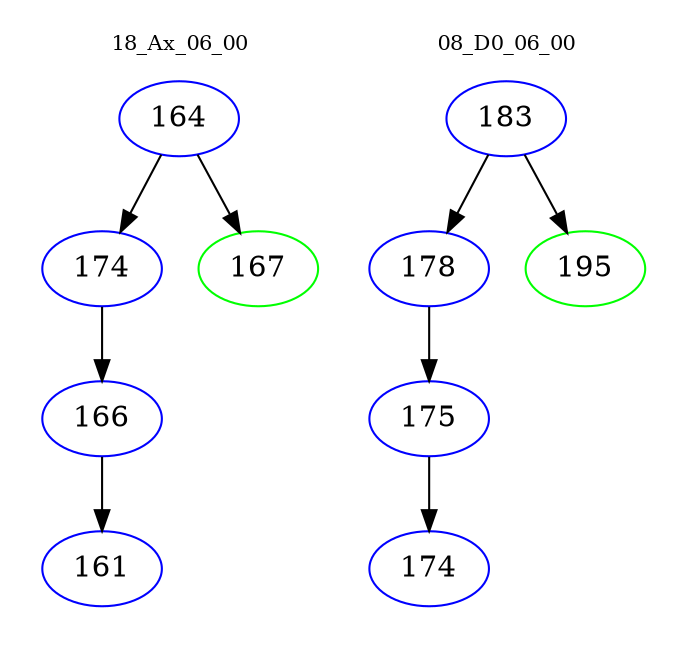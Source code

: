 digraph{
subgraph cluster_0 {
color = white
label = "18_Ax_06_00";
fontsize=10;
T0_164 [label="164", color="blue"]
T0_164 -> T0_174 [color="black"]
T0_174 [label="174", color="blue"]
T0_174 -> T0_166 [color="black"]
T0_166 [label="166", color="blue"]
T0_166 -> T0_161 [color="black"]
T0_161 [label="161", color="blue"]
T0_164 -> T0_167 [color="black"]
T0_167 [label="167", color="green"]
}
subgraph cluster_1 {
color = white
label = "08_D0_06_00";
fontsize=10;
T1_183 [label="183", color="blue"]
T1_183 -> T1_178 [color="black"]
T1_178 [label="178", color="blue"]
T1_178 -> T1_175 [color="black"]
T1_175 [label="175", color="blue"]
T1_175 -> T1_174 [color="black"]
T1_174 [label="174", color="blue"]
T1_183 -> T1_195 [color="black"]
T1_195 [label="195", color="green"]
}
}
